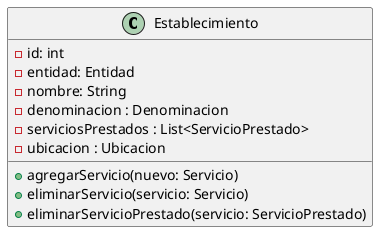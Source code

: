 @startuml
'https://plantuml.com/class-diagram

class Establecimiento{
    - id: int
    - entidad: Entidad
    - nombre: String
    - denominacion : Denominacion
    - serviciosPrestados : List<ServicioPrestado>
    - ubicacion : Ubicacion

    + agregarServicio(nuevo: Servicio)
    + eliminarServicio(servicio: Servicio)
    + eliminarServicioPrestado(servicio: ServicioPrestado)
}

@enduml